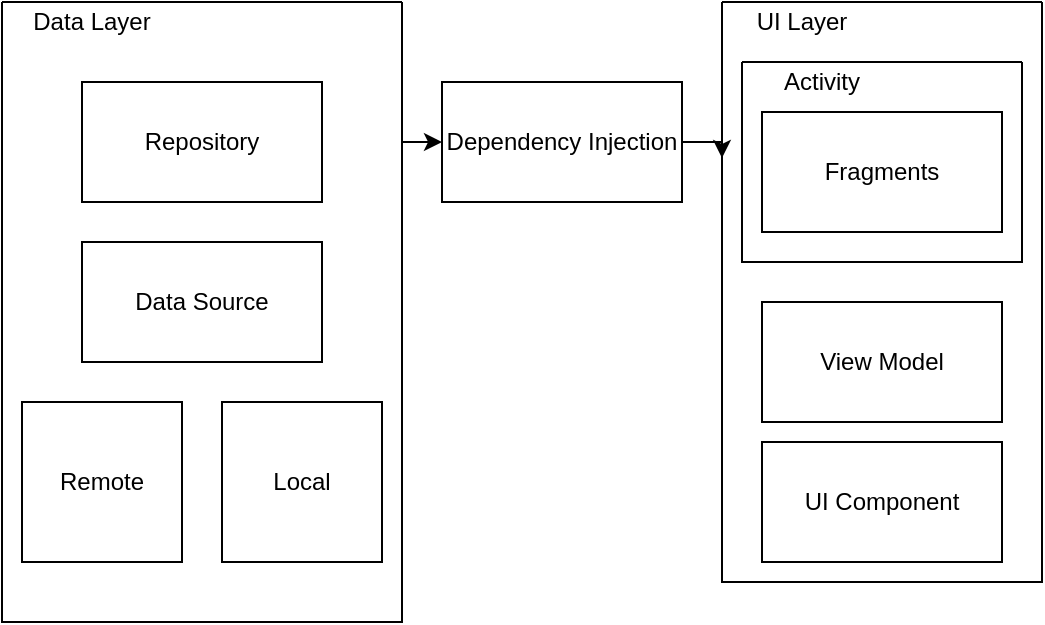 <mxfile version="21.3.7" type="github">
  <diagram name="Page-1" id="b107HEK2Phz2mth-RS3K">
    <mxGraphModel dx="875" dy="451" grid="1" gridSize="10" guides="1" tooltips="1" connect="1" arrows="1" fold="1" page="1" pageScale="1" pageWidth="827" pageHeight="1169" math="0" shadow="0">
      <root>
        <mxCell id="0" />
        <mxCell id="1" parent="0" />
        <mxCell id="oFyOqIoIutALwn0OnRBV-17" style="edgeStyle=orthogonalEdgeStyle;rounded=0;orthogonalLoop=1;jettySize=auto;html=1;" edge="1" parent="1" source="oFyOqIoIutALwn0OnRBV-1" target="oFyOqIoIutALwn0OnRBV-16">
          <mxGeometry relative="1" as="geometry">
            <Array as="points">
              <mxPoint x="250" y="110" />
              <mxPoint x="250" y="110" />
            </Array>
          </mxGeometry>
        </mxCell>
        <mxCell id="oFyOqIoIutALwn0OnRBV-1" value="" style="swimlane;startSize=0;" vertex="1" parent="1">
          <mxGeometry x="40" y="40" width="200" height="310" as="geometry">
            <mxRectangle x="40" y="40" width="50" height="40" as="alternateBounds" />
          </mxGeometry>
        </mxCell>
        <mxCell id="oFyOqIoIutALwn0OnRBV-2" value="Data Layer" style="text;html=1;strokeColor=none;fillColor=none;align=center;verticalAlign=middle;whiteSpace=wrap;rounded=0;" vertex="1" parent="oFyOqIoIutALwn0OnRBV-1">
          <mxGeometry x="10" width="70" height="20" as="geometry" />
        </mxCell>
        <mxCell id="oFyOqIoIutALwn0OnRBV-3" value="Repository" style="rounded=0;whiteSpace=wrap;html=1;" vertex="1" parent="oFyOqIoIutALwn0OnRBV-1">
          <mxGeometry x="40" y="40" width="120" height="60" as="geometry" />
        </mxCell>
        <mxCell id="oFyOqIoIutALwn0OnRBV-4" value="Data Source" style="rounded=0;whiteSpace=wrap;html=1;" vertex="1" parent="oFyOqIoIutALwn0OnRBV-1">
          <mxGeometry x="40" y="120" width="120" height="60" as="geometry" />
        </mxCell>
        <mxCell id="oFyOqIoIutALwn0OnRBV-5" value="Remote" style="whiteSpace=wrap;html=1;aspect=fixed;" vertex="1" parent="oFyOqIoIutALwn0OnRBV-1">
          <mxGeometry x="10" y="200" width="80" height="80" as="geometry" />
        </mxCell>
        <mxCell id="oFyOqIoIutALwn0OnRBV-6" value="Local" style="whiteSpace=wrap;html=1;aspect=fixed;" vertex="1" parent="oFyOqIoIutALwn0OnRBV-1">
          <mxGeometry x="110" y="200" width="80" height="80" as="geometry" />
        </mxCell>
        <mxCell id="oFyOqIoIutALwn0OnRBV-7" value="" style="swimlane;startSize=0;" vertex="1" parent="1">
          <mxGeometry x="400" y="40" width="160" height="290" as="geometry" />
        </mxCell>
        <mxCell id="oFyOqIoIutALwn0OnRBV-8" value="UI Layer" style="text;html=1;strokeColor=none;fillColor=none;align=center;verticalAlign=middle;whiteSpace=wrap;rounded=0;" vertex="1" parent="oFyOqIoIutALwn0OnRBV-7">
          <mxGeometry x="10" width="60" height="20" as="geometry" />
        </mxCell>
        <mxCell id="oFyOqIoIutALwn0OnRBV-10" value="" style="swimlane;startSize=0;" vertex="1" parent="oFyOqIoIutALwn0OnRBV-7">
          <mxGeometry x="10" y="30" width="140" height="100" as="geometry">
            <mxRectangle x="10" y="30" width="140" height="40" as="alternateBounds" />
          </mxGeometry>
        </mxCell>
        <mxCell id="oFyOqIoIutALwn0OnRBV-12" value="Activity" style="text;html=1;strokeColor=none;fillColor=none;align=center;verticalAlign=middle;whiteSpace=wrap;rounded=0;" vertex="1" parent="oFyOqIoIutALwn0OnRBV-10">
          <mxGeometry x="10" width="60" height="20" as="geometry" />
        </mxCell>
        <mxCell id="oFyOqIoIutALwn0OnRBV-13" value="Fragments" style="rounded=0;whiteSpace=wrap;html=1;" vertex="1" parent="oFyOqIoIutALwn0OnRBV-10">
          <mxGeometry x="10" y="25" width="120" height="60" as="geometry" />
        </mxCell>
        <mxCell id="oFyOqIoIutALwn0OnRBV-15" value="View Model" style="rounded=0;whiteSpace=wrap;html=1;" vertex="1" parent="oFyOqIoIutALwn0OnRBV-7">
          <mxGeometry x="20" y="150" width="120" height="60" as="geometry" />
        </mxCell>
        <mxCell id="oFyOqIoIutALwn0OnRBV-20" value="UI Component" style="rounded=0;whiteSpace=wrap;html=1;" vertex="1" parent="oFyOqIoIutALwn0OnRBV-7">
          <mxGeometry x="20" y="220" width="120" height="60" as="geometry" />
        </mxCell>
        <mxCell id="oFyOqIoIutALwn0OnRBV-19" style="edgeStyle=orthogonalEdgeStyle;rounded=0;orthogonalLoop=1;jettySize=auto;html=1;entryX=0;entryY=0.269;entryDx=0;entryDy=0;entryPerimeter=0;" edge="1" parent="1" source="oFyOqIoIutALwn0OnRBV-16" target="oFyOqIoIutALwn0OnRBV-7">
          <mxGeometry relative="1" as="geometry" />
        </mxCell>
        <mxCell id="oFyOqIoIutALwn0OnRBV-16" value="Dependency Injection" style="rounded=0;whiteSpace=wrap;html=1;" vertex="1" parent="1">
          <mxGeometry x="260" y="80" width="120" height="60" as="geometry" />
        </mxCell>
      </root>
    </mxGraphModel>
  </diagram>
</mxfile>
